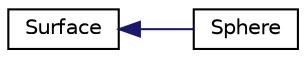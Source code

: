 digraph "Graphical Class Hierarchy"
{
  edge [fontname="Helvetica",fontsize="10",labelfontname="Helvetica",labelfontsize="10"];
  node [fontname="Helvetica",fontsize="10",shape=record];
  rankdir="LR";
  Node0 [label="Surface",height=0.2,width=0.4,color="black", fillcolor="white", style="filled",URL="$classSurface.html"];
  Node0 -> Node1 [dir="back",color="midnightblue",fontsize="10",style="solid",fontname="Helvetica"];
  Node1 [label="Sphere",height=0.2,width=0.4,color="black", fillcolor="white", style="filled",URL="$classSphere.html"];
}
